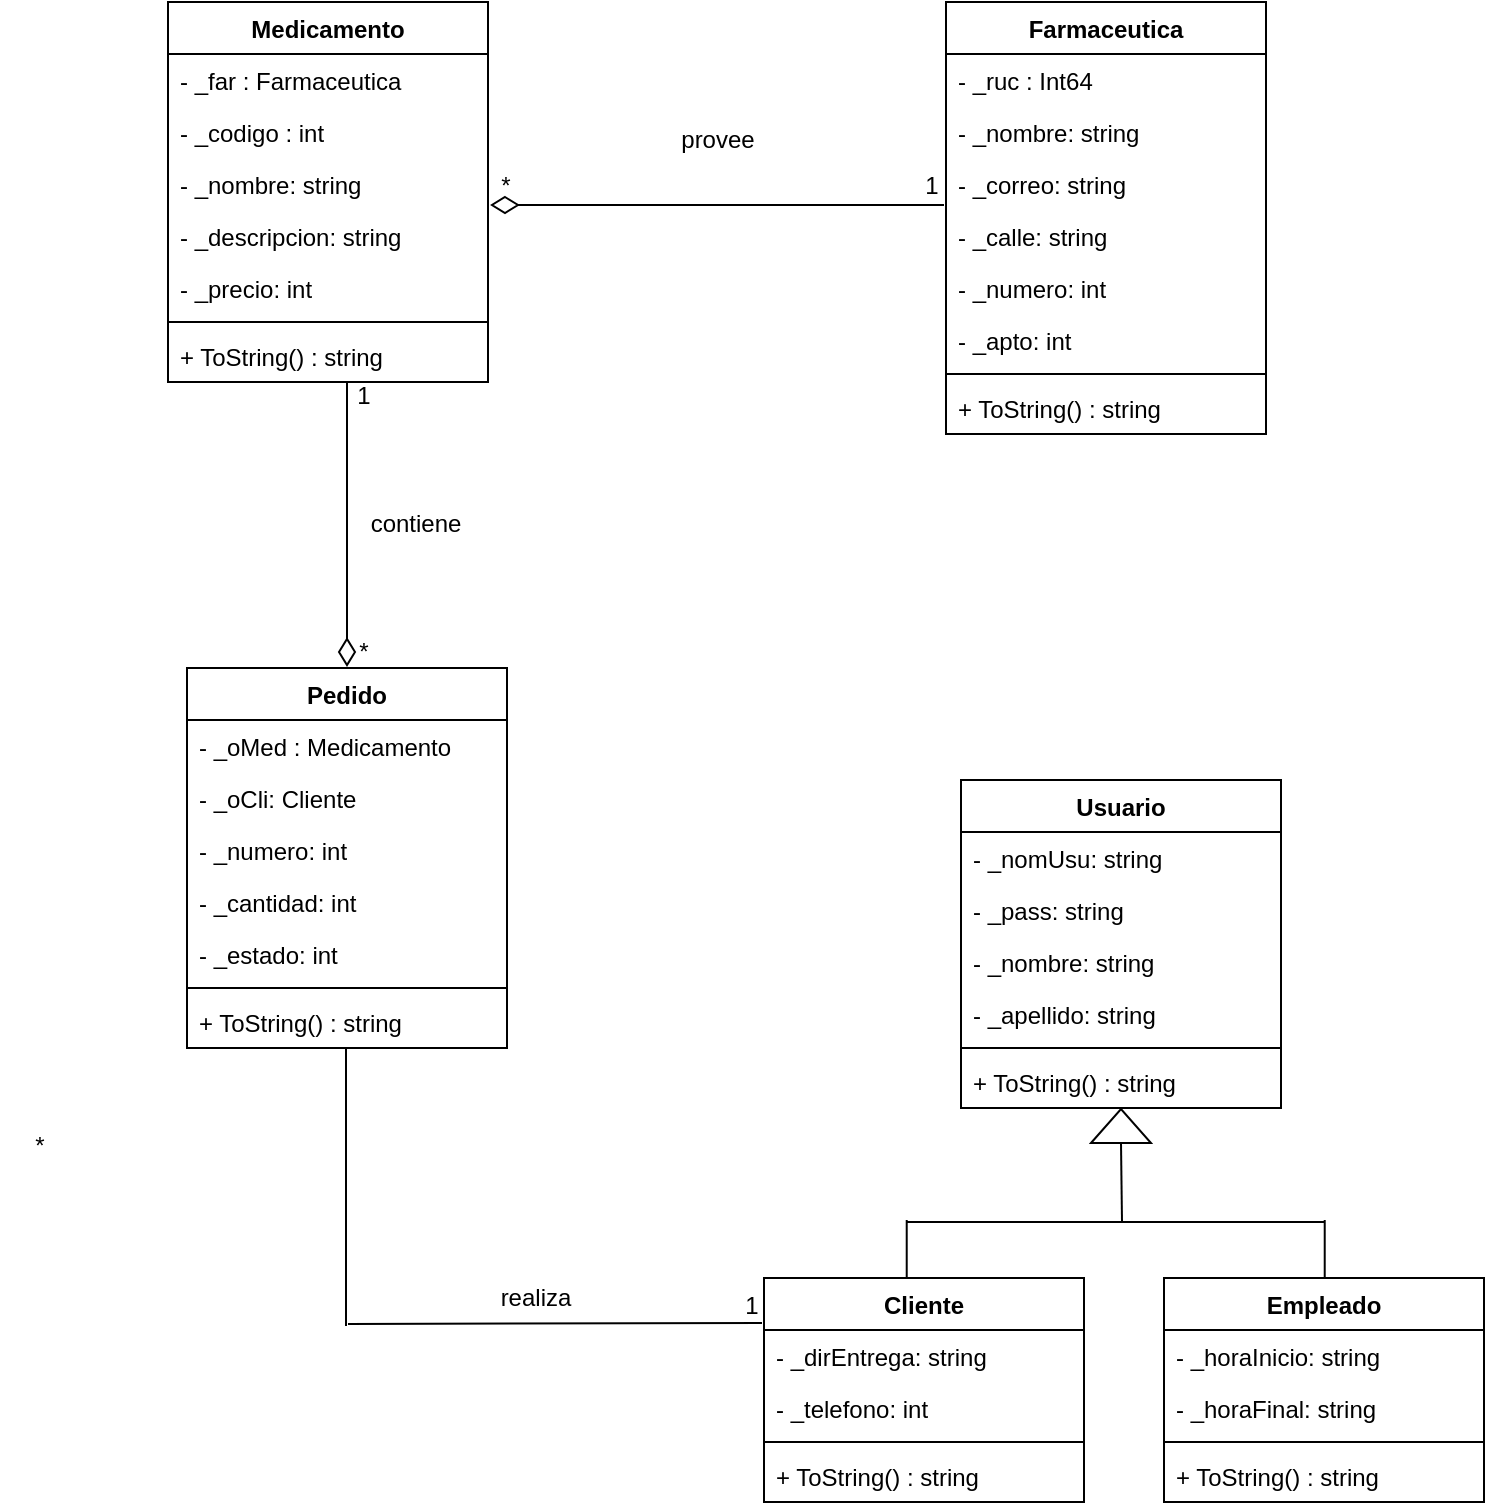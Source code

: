<mxfile version="13.3.9" type="device"><diagram id="gqibiDpZGKZRqZBC5mwG" name="Page-1"><mxGraphModel dx="981" dy="586" grid="0" gridSize="10" guides="1" tooltips="1" connect="1" arrows="1" fold="1" page="0" pageScale="1" pageWidth="827" pageHeight="1169" math="0" shadow="0"><root><mxCell id="0"/><mxCell id="1" parent="0"/><mxCell id="y4wVDLGvQ4hLtuZv36sM-8" value="" style="endArrow=none;html=1;strokeWidth=1;fontSize=12;entryX=0;entryY=0.5;entryDx=0;entryDy=0;" edge="1" parent="1" target="y4wVDLGvQ4hLtuZv36sM-12"><mxGeometry width="50" height="50" relative="1" as="geometry"><mxPoint x="576" y="627" as="sourcePoint"/><mxPoint x="576" y="594" as="targetPoint"/></mxGeometry></mxCell><mxCell id="y4wVDLGvQ4hLtuZv36sM-9" value="" style="endArrow=none;html=1;strokeWidth=1;fontSize=12;" edge="1" parent="1"><mxGeometry width="50" height="50" relative="1" as="geometry"><mxPoint x="677.36" y="655" as="sourcePoint"/><mxPoint x="677.36" y="626.0" as="targetPoint"/></mxGeometry></mxCell><mxCell id="y4wVDLGvQ4hLtuZv36sM-10" value="" style="endArrow=none;html=1;strokeWidth=1;fontSize=12;" edge="1" parent="1"><mxGeometry width="50" height="50" relative="1" as="geometry"><mxPoint x="468.36" y="655" as="sourcePoint"/><mxPoint x="468.36" y="626.0" as="targetPoint"/></mxGeometry></mxCell><mxCell id="y4wVDLGvQ4hLtuZv36sM-11" value="" style="endArrow=none;html=1;strokeWidth=1;fontSize=12;" edge="1" parent="1"><mxGeometry width="50" height="50" relative="1" as="geometry"><mxPoint x="468" y="627" as="sourcePoint"/><mxPoint x="677" y="627" as="targetPoint"/></mxGeometry></mxCell><mxCell id="y4wVDLGvQ4hLtuZv36sM-12" value="" style="triangle;whiteSpace=wrap;html=1;fontSize=12;align=center;rotation=-90;" vertex="1" parent="1"><mxGeometry x="567" y="564" width="17" height="30" as="geometry"/></mxCell><mxCell id="y4wVDLGvQ4hLtuZv36sM-13" value="" style="endArrow=none;html=1;strokeWidth=1;fontSize=12;entryX=0;entryY=0.5;entryDx=0;entryDy=0;exitX=1;exitY=0.5;exitDx=0;exitDy=0;" edge="1" parent="1" source="y4wVDLGvQ4hLtuZv36sM-21"><mxGeometry width="50" height="50" relative="1" as="geometry"><mxPoint x="263" y="119" as="sourcePoint"/><mxPoint x="487" y="118.5" as="targetPoint"/></mxGeometry></mxCell><mxCell id="y4wVDLGvQ4hLtuZv36sM-15" value="" style="endArrow=none;html=1;strokeWidth=1;fontSize=12;" edge="1" parent="1"><mxGeometry width="50" height="50" relative="1" as="geometry"><mxPoint x="188" y="540" as="sourcePoint"/><mxPoint x="188" y="679" as="targetPoint"/></mxGeometry></mxCell><mxCell id="y4wVDLGvQ4hLtuZv36sM-16" value="" style="endArrow=none;html=1;strokeWidth=1;fontSize=12;exitX=0;exitY=0.5;exitDx=0;exitDy=0;" edge="1" parent="1"><mxGeometry width="50" height="50" relative="1" as="geometry"><mxPoint x="396" y="677.5" as="sourcePoint"/><mxPoint x="189" y="678" as="targetPoint"/></mxGeometry></mxCell><mxCell id="y4wVDLGvQ4hLtuZv36sM-17" value="provee" style="text;html=1;strokeColor=none;fillColor=none;align=center;verticalAlign=middle;whiteSpace=wrap;rounded=0;fontSize=12;" vertex="1" parent="1"><mxGeometry x="354" y="76" width="40" height="20" as="geometry"/></mxCell><mxCell id="y4wVDLGvQ4hLtuZv36sM-19" value="contiene" style="text;html=1;strokeColor=none;fillColor=none;align=center;verticalAlign=middle;whiteSpace=wrap;rounded=0;fontSize=12;" vertex="1" parent="1"><mxGeometry x="203" y="268" width="40" height="20" as="geometry"/></mxCell><mxCell id="y4wVDLGvQ4hLtuZv36sM-20" value="realiza" style="text;html=1;strokeColor=none;fillColor=none;align=center;verticalAlign=middle;whiteSpace=wrap;rounded=0;fontSize=12;" vertex="1" parent="1"><mxGeometry x="263" y="655" width="40" height="20" as="geometry"/></mxCell><mxCell id="y4wVDLGvQ4hLtuZv36sM-21" value="" style="rhombus;whiteSpace=wrap;html=1;fontSize=12;align=center;" vertex="1" parent="1"><mxGeometry x="261" y="114.5" width="13" height="8" as="geometry"/></mxCell><mxCell id="y4wVDLGvQ4hLtuZv36sM-22" value="" style="endArrow=none;html=1;strokeWidth=1;fontSize=12;entryX=0;entryY=0.5;entryDx=0;entryDy=0;exitX=1;exitY=0.5;exitDx=0;exitDy=0;" edge="1" parent="1" target="y4wVDLGvQ4hLtuZv36sM-21"><mxGeometry width="50" height="50" relative="1" as="geometry"><mxPoint x="261" y="118.5" as="sourcePoint"/><mxPoint x="487" y="118.5" as="targetPoint"/></mxGeometry></mxCell><mxCell id="y4wVDLGvQ4hLtuZv36sM-23" value="*" style="text;html=1;strokeColor=none;fillColor=none;align=center;verticalAlign=middle;whiteSpace=wrap;rounded=0;fontSize=12;" vertex="1" parent="1"><mxGeometry x="247.5" y="99" width="40" height="20" as="geometry"/></mxCell><mxCell id="y4wVDLGvQ4hLtuZv36sM-24" value="1" style="text;html=1;strokeColor=none;fillColor=none;align=center;verticalAlign=middle;whiteSpace=wrap;rounded=0;fontSize=12;" vertex="1" parent="1"><mxGeometry x="461" y="99" width="40" height="20" as="geometry"/></mxCell><mxCell id="y4wVDLGvQ4hLtuZv36sM-26" value="" style="rhombus;whiteSpace=wrap;html=1;fontSize=12;align=center;rotation=-90;" vertex="1" parent="1"><mxGeometry x="182" y="338" width="13" height="8" as="geometry"/></mxCell><mxCell id="y4wVDLGvQ4hLtuZv36sM-28" value="" style="endArrow=none;html=1;strokeWidth=1;fontSize=12;exitX=0.5;exitY=1;exitDx=0;exitDy=0;entryX=1;entryY=0.5;entryDx=0;entryDy=0;" edge="1" parent="1" target="y4wVDLGvQ4hLtuZv36sM-26"><mxGeometry width="50" height="50" relative="1" as="geometry"><mxPoint x="188.5" y="207" as="sourcePoint"/><mxPoint x="188.5" y="349.0" as="targetPoint"/></mxGeometry></mxCell><mxCell id="y4wVDLGvQ4hLtuZv36sM-29" value="*" style="text;html=1;strokeColor=none;fillColor=none;align=center;verticalAlign=middle;whiteSpace=wrap;rounded=0;fontSize=12;" vertex="1" parent="1"><mxGeometry x="177" y="332" width="40" height="20" as="geometry"/></mxCell><mxCell id="y4wVDLGvQ4hLtuZv36sM-30" value="1" style="text;html=1;strokeColor=none;fillColor=none;align=center;verticalAlign=middle;whiteSpace=wrap;rounded=0;fontSize=12;" vertex="1" parent="1"><mxGeometry x="177" y="204" width="40" height="20" as="geometry"/></mxCell><mxCell id="y4wVDLGvQ4hLtuZv36sM-31" value="*" style="text;html=1;strokeColor=none;fillColor=none;align=center;verticalAlign=middle;whiteSpace=wrap;rounded=0;fontSize=12;" vertex="1" parent="1"><mxGeometry x="15" y="579" width="40" height="20" as="geometry"/></mxCell><mxCell id="y4wVDLGvQ4hLtuZv36sM-32" value="1" style="text;html=1;strokeColor=none;fillColor=none;align=center;verticalAlign=middle;whiteSpace=wrap;rounded=0;fontSize=12;" vertex="1" parent="1"><mxGeometry x="371" y="659" width="40" height="20" as="geometry"/></mxCell><mxCell id="y4wVDLGvQ4hLtuZv36sM-33" value="Medicamento" style="swimlane;fontStyle=1;align=center;verticalAlign=top;childLayout=stackLayout;horizontal=1;startSize=26;horizontalStack=0;resizeParent=1;resizeParentMax=0;resizeLast=0;collapsible=1;marginBottom=0;fontSize=12;" vertex="1" parent="1"><mxGeometry x="99" y="17" width="160" height="190" as="geometry"/></mxCell><mxCell id="y4wVDLGvQ4hLtuZv36sM-34" value="- _far : Farmaceutica" style="text;strokeColor=none;fillColor=none;align=left;verticalAlign=top;spacingLeft=4;spacingRight=4;overflow=hidden;rotatable=0;points=[[0,0.5],[1,0.5]];portConstraint=eastwest;" vertex="1" parent="y4wVDLGvQ4hLtuZv36sM-33"><mxGeometry y="26" width="160" height="26" as="geometry"/></mxCell><mxCell id="y4wVDLGvQ4hLtuZv36sM-37" value="- _codigo : int" style="text;strokeColor=none;fillColor=none;align=left;verticalAlign=top;spacingLeft=4;spacingRight=4;overflow=hidden;rotatable=0;points=[[0,0.5],[1,0.5]];portConstraint=eastwest;" vertex="1" parent="y4wVDLGvQ4hLtuZv36sM-33"><mxGeometry y="52" width="160" height="26" as="geometry"/></mxCell><mxCell id="y4wVDLGvQ4hLtuZv36sM-38" value="- _nombre: string" style="text;strokeColor=none;fillColor=none;align=left;verticalAlign=top;spacingLeft=4;spacingRight=4;overflow=hidden;rotatable=0;points=[[0,0.5],[1,0.5]];portConstraint=eastwest;" vertex="1" parent="y4wVDLGvQ4hLtuZv36sM-33"><mxGeometry y="78" width="160" height="26" as="geometry"/></mxCell><mxCell id="y4wVDLGvQ4hLtuZv36sM-39" value="- _descripcion: string" style="text;strokeColor=none;fillColor=none;align=left;verticalAlign=top;spacingLeft=4;spacingRight=4;overflow=hidden;rotatable=0;points=[[0,0.5],[1,0.5]];portConstraint=eastwest;" vertex="1" parent="y4wVDLGvQ4hLtuZv36sM-33"><mxGeometry y="104" width="160" height="26" as="geometry"/></mxCell><mxCell id="y4wVDLGvQ4hLtuZv36sM-40" value="- _precio: int" style="text;strokeColor=none;fillColor=none;align=left;verticalAlign=top;spacingLeft=4;spacingRight=4;overflow=hidden;rotatable=0;points=[[0,0.5],[1,0.5]];portConstraint=eastwest;" vertex="1" parent="y4wVDLGvQ4hLtuZv36sM-33"><mxGeometry y="130" width="160" height="26" as="geometry"/></mxCell><mxCell id="y4wVDLGvQ4hLtuZv36sM-35" value="" style="line;strokeWidth=1;fillColor=none;align=left;verticalAlign=middle;spacingTop=-1;spacingLeft=3;spacingRight=3;rotatable=0;labelPosition=right;points=[];portConstraint=eastwest;" vertex="1" parent="y4wVDLGvQ4hLtuZv36sM-33"><mxGeometry y="156" width="160" height="8" as="geometry"/></mxCell><mxCell id="y4wVDLGvQ4hLtuZv36sM-36" value="+ ToString() : string" style="text;strokeColor=none;fillColor=none;align=left;verticalAlign=top;spacingLeft=4;spacingRight=4;overflow=hidden;rotatable=0;points=[[0,0.5],[1,0.5]];portConstraint=eastwest;" vertex="1" parent="y4wVDLGvQ4hLtuZv36sM-33"><mxGeometry y="164" width="160" height="26" as="geometry"/></mxCell><mxCell id="y4wVDLGvQ4hLtuZv36sM-41" value="Farmaceutica" style="swimlane;fontStyle=1;align=center;verticalAlign=top;childLayout=stackLayout;horizontal=1;startSize=26;horizontalStack=0;resizeParent=1;resizeParentMax=0;resizeLast=0;collapsible=1;marginBottom=0;fontSize=12;" vertex="1" parent="1"><mxGeometry x="488" y="17" width="160" height="216" as="geometry"/></mxCell><mxCell id="y4wVDLGvQ4hLtuZv36sM-42" value="- _ruc : Int64" style="text;strokeColor=none;fillColor=none;align=left;verticalAlign=top;spacingLeft=4;spacingRight=4;overflow=hidden;rotatable=0;points=[[0,0.5],[1,0.5]];portConstraint=eastwest;" vertex="1" parent="y4wVDLGvQ4hLtuZv36sM-41"><mxGeometry y="26" width="160" height="26" as="geometry"/></mxCell><mxCell id="y4wVDLGvQ4hLtuZv36sM-43" value="- _nombre: string" style="text;strokeColor=none;fillColor=none;align=left;verticalAlign=top;spacingLeft=4;spacingRight=4;overflow=hidden;rotatable=0;points=[[0,0.5],[1,0.5]];portConstraint=eastwest;" vertex="1" parent="y4wVDLGvQ4hLtuZv36sM-41"><mxGeometry y="52" width="160" height="26" as="geometry"/></mxCell><mxCell id="y4wVDLGvQ4hLtuZv36sM-44" value="- _correo: string" style="text;strokeColor=none;fillColor=none;align=left;verticalAlign=top;spacingLeft=4;spacingRight=4;overflow=hidden;rotatable=0;points=[[0,0.5],[1,0.5]];portConstraint=eastwest;" vertex="1" parent="y4wVDLGvQ4hLtuZv36sM-41"><mxGeometry y="78" width="160" height="26" as="geometry"/></mxCell><mxCell id="y4wVDLGvQ4hLtuZv36sM-45" value="- _calle: string" style="text;strokeColor=none;fillColor=none;align=left;verticalAlign=top;spacingLeft=4;spacingRight=4;overflow=hidden;rotatable=0;points=[[0,0.5],[1,0.5]];portConstraint=eastwest;" vertex="1" parent="y4wVDLGvQ4hLtuZv36sM-41"><mxGeometry y="104" width="160" height="26" as="geometry"/></mxCell><mxCell id="y4wVDLGvQ4hLtuZv36sM-46" value="- _numero: int" style="text;strokeColor=none;fillColor=none;align=left;verticalAlign=top;spacingLeft=4;spacingRight=4;overflow=hidden;rotatable=0;points=[[0,0.5],[1,0.5]];portConstraint=eastwest;" vertex="1" parent="y4wVDLGvQ4hLtuZv36sM-41"><mxGeometry y="130" width="160" height="26" as="geometry"/></mxCell><mxCell id="y4wVDLGvQ4hLtuZv36sM-49" value="- _apto: int" style="text;strokeColor=none;fillColor=none;align=left;verticalAlign=top;spacingLeft=4;spacingRight=4;overflow=hidden;rotatable=0;points=[[0,0.5],[1,0.5]];portConstraint=eastwest;" vertex="1" parent="y4wVDLGvQ4hLtuZv36sM-41"><mxGeometry y="156" width="160" height="26" as="geometry"/></mxCell><mxCell id="y4wVDLGvQ4hLtuZv36sM-47" value="" style="line;strokeWidth=1;fillColor=none;align=left;verticalAlign=middle;spacingTop=-1;spacingLeft=3;spacingRight=3;rotatable=0;labelPosition=right;points=[];portConstraint=eastwest;" vertex="1" parent="y4wVDLGvQ4hLtuZv36sM-41"><mxGeometry y="182" width="160" height="8" as="geometry"/></mxCell><mxCell id="y4wVDLGvQ4hLtuZv36sM-48" value="+ ToString() : string" style="text;strokeColor=none;fillColor=none;align=left;verticalAlign=top;spacingLeft=4;spacingRight=4;overflow=hidden;rotatable=0;points=[[0,0.5],[1,0.5]];portConstraint=eastwest;" vertex="1" parent="y4wVDLGvQ4hLtuZv36sM-41"><mxGeometry y="190" width="160" height="26" as="geometry"/></mxCell><mxCell id="y4wVDLGvQ4hLtuZv36sM-50" value="Pedido" style="swimlane;fontStyle=1;align=center;verticalAlign=top;childLayout=stackLayout;horizontal=1;startSize=26;horizontalStack=0;resizeParent=1;resizeParentMax=0;resizeLast=0;collapsible=1;marginBottom=0;fontSize=12;" vertex="1" parent="1"><mxGeometry x="108.5" y="350" width="160" height="190" as="geometry"/></mxCell><mxCell id="y4wVDLGvQ4hLtuZv36sM-51" value="- _oMed : Medicamento" style="text;strokeColor=none;fillColor=none;align=left;verticalAlign=top;spacingLeft=4;spacingRight=4;overflow=hidden;rotatable=0;points=[[0,0.5],[1,0.5]];portConstraint=eastwest;" vertex="1" parent="y4wVDLGvQ4hLtuZv36sM-50"><mxGeometry y="26" width="160" height="26" as="geometry"/></mxCell><mxCell id="y4wVDLGvQ4hLtuZv36sM-52" value="- _oCli: Cliente" style="text;strokeColor=none;fillColor=none;align=left;verticalAlign=top;spacingLeft=4;spacingRight=4;overflow=hidden;rotatable=0;points=[[0,0.5],[1,0.5]];portConstraint=eastwest;" vertex="1" parent="y4wVDLGvQ4hLtuZv36sM-50"><mxGeometry y="52" width="160" height="26" as="geometry"/></mxCell><mxCell id="y4wVDLGvQ4hLtuZv36sM-53" value="- _numero: int" style="text;strokeColor=none;fillColor=none;align=left;verticalAlign=top;spacingLeft=4;spacingRight=4;overflow=hidden;rotatable=0;points=[[0,0.5],[1,0.5]];portConstraint=eastwest;" vertex="1" parent="y4wVDLGvQ4hLtuZv36sM-50"><mxGeometry y="78" width="160" height="26" as="geometry"/></mxCell><mxCell id="y4wVDLGvQ4hLtuZv36sM-54" value="- _cantidad: int" style="text;strokeColor=none;fillColor=none;align=left;verticalAlign=top;spacingLeft=4;spacingRight=4;overflow=hidden;rotatable=0;points=[[0,0.5],[1,0.5]];portConstraint=eastwest;" vertex="1" parent="y4wVDLGvQ4hLtuZv36sM-50"><mxGeometry y="104" width="160" height="26" as="geometry"/></mxCell><mxCell id="y4wVDLGvQ4hLtuZv36sM-55" value="- _estado: int" style="text;strokeColor=none;fillColor=none;align=left;verticalAlign=top;spacingLeft=4;spacingRight=4;overflow=hidden;rotatable=0;points=[[0,0.5],[1,0.5]];portConstraint=eastwest;" vertex="1" parent="y4wVDLGvQ4hLtuZv36sM-50"><mxGeometry y="130" width="160" height="26" as="geometry"/></mxCell><mxCell id="y4wVDLGvQ4hLtuZv36sM-56" value="" style="line;strokeWidth=1;fillColor=none;align=left;verticalAlign=middle;spacingTop=-1;spacingLeft=3;spacingRight=3;rotatable=0;labelPosition=right;points=[];portConstraint=eastwest;" vertex="1" parent="y4wVDLGvQ4hLtuZv36sM-50"><mxGeometry y="156" width="160" height="8" as="geometry"/></mxCell><mxCell id="y4wVDLGvQ4hLtuZv36sM-57" value="+ ToString() : string" style="text;strokeColor=none;fillColor=none;align=left;verticalAlign=top;spacingLeft=4;spacingRight=4;overflow=hidden;rotatable=0;points=[[0,0.5],[1,0.5]];portConstraint=eastwest;" vertex="1" parent="y4wVDLGvQ4hLtuZv36sM-50"><mxGeometry y="164" width="160" height="26" as="geometry"/></mxCell><mxCell id="y4wVDLGvQ4hLtuZv36sM-58" value="Usuario" style="swimlane;fontStyle=1;align=center;verticalAlign=top;childLayout=stackLayout;horizontal=1;startSize=26;horizontalStack=0;resizeParent=1;resizeParentMax=0;resizeLast=0;collapsible=1;marginBottom=0;fontSize=12;" vertex="1" parent="1"><mxGeometry x="495.5" y="406" width="160" height="164" as="geometry"/></mxCell><mxCell id="y4wVDLGvQ4hLtuZv36sM-59" value="- _nomUsu: string" style="text;strokeColor=none;fillColor=none;align=left;verticalAlign=top;spacingLeft=4;spacingRight=4;overflow=hidden;rotatable=0;points=[[0,0.5],[1,0.5]];portConstraint=eastwest;" vertex="1" parent="y4wVDLGvQ4hLtuZv36sM-58"><mxGeometry y="26" width="160" height="26" as="geometry"/></mxCell><mxCell id="y4wVDLGvQ4hLtuZv36sM-60" value="- _pass: string" style="text;strokeColor=none;fillColor=none;align=left;verticalAlign=top;spacingLeft=4;spacingRight=4;overflow=hidden;rotatable=0;points=[[0,0.5],[1,0.5]];portConstraint=eastwest;" vertex="1" parent="y4wVDLGvQ4hLtuZv36sM-58"><mxGeometry y="52" width="160" height="26" as="geometry"/></mxCell><mxCell id="y4wVDLGvQ4hLtuZv36sM-61" value="- _nombre: string" style="text;strokeColor=none;fillColor=none;align=left;verticalAlign=top;spacingLeft=4;spacingRight=4;overflow=hidden;rotatable=0;points=[[0,0.5],[1,0.5]];portConstraint=eastwest;" vertex="1" parent="y4wVDLGvQ4hLtuZv36sM-58"><mxGeometry y="78" width="160" height="26" as="geometry"/></mxCell><mxCell id="y4wVDLGvQ4hLtuZv36sM-62" value="- _apellido: string" style="text;strokeColor=none;fillColor=none;align=left;verticalAlign=top;spacingLeft=4;spacingRight=4;overflow=hidden;rotatable=0;points=[[0,0.5],[1,0.5]];portConstraint=eastwest;" vertex="1" parent="y4wVDLGvQ4hLtuZv36sM-58"><mxGeometry y="104" width="160" height="26" as="geometry"/></mxCell><mxCell id="y4wVDLGvQ4hLtuZv36sM-64" value="" style="line;strokeWidth=1;fillColor=none;align=left;verticalAlign=middle;spacingTop=-1;spacingLeft=3;spacingRight=3;rotatable=0;labelPosition=right;points=[];portConstraint=eastwest;" vertex="1" parent="y4wVDLGvQ4hLtuZv36sM-58"><mxGeometry y="130" width="160" height="8" as="geometry"/></mxCell><mxCell id="y4wVDLGvQ4hLtuZv36sM-65" value="+ ToString() : string" style="text;strokeColor=none;fillColor=none;align=left;verticalAlign=top;spacingLeft=4;spacingRight=4;overflow=hidden;rotatable=0;points=[[0,0.5],[1,0.5]];portConstraint=eastwest;" vertex="1" parent="y4wVDLGvQ4hLtuZv36sM-58"><mxGeometry y="138" width="160" height="26" as="geometry"/></mxCell><mxCell id="y4wVDLGvQ4hLtuZv36sM-66" value="Cliente" style="swimlane;fontStyle=1;align=center;verticalAlign=top;childLayout=stackLayout;horizontal=1;startSize=26;horizontalStack=0;resizeParent=1;resizeParentMax=0;resizeLast=0;collapsible=1;marginBottom=0;fontSize=12;" vertex="1" parent="1"><mxGeometry x="397" y="655" width="160" height="112" as="geometry"/></mxCell><mxCell id="y4wVDLGvQ4hLtuZv36sM-67" value="- _dirEntrega: string" style="text;strokeColor=none;fillColor=none;align=left;verticalAlign=top;spacingLeft=4;spacingRight=4;overflow=hidden;rotatable=0;points=[[0,0.5],[1,0.5]];portConstraint=eastwest;" vertex="1" parent="y4wVDLGvQ4hLtuZv36sM-66"><mxGeometry y="26" width="160" height="26" as="geometry"/></mxCell><mxCell id="y4wVDLGvQ4hLtuZv36sM-68" value="- _telefono: int" style="text;strokeColor=none;fillColor=none;align=left;verticalAlign=top;spacingLeft=4;spacingRight=4;overflow=hidden;rotatable=0;points=[[0,0.5],[1,0.5]];portConstraint=eastwest;" vertex="1" parent="y4wVDLGvQ4hLtuZv36sM-66"><mxGeometry y="52" width="160" height="26" as="geometry"/></mxCell><mxCell id="y4wVDLGvQ4hLtuZv36sM-71" value="" style="line;strokeWidth=1;fillColor=none;align=left;verticalAlign=middle;spacingTop=-1;spacingLeft=3;spacingRight=3;rotatable=0;labelPosition=right;points=[];portConstraint=eastwest;" vertex="1" parent="y4wVDLGvQ4hLtuZv36sM-66"><mxGeometry y="78" width="160" height="8" as="geometry"/></mxCell><mxCell id="y4wVDLGvQ4hLtuZv36sM-72" value="+ ToString() : string" style="text;strokeColor=none;fillColor=none;align=left;verticalAlign=top;spacingLeft=4;spacingRight=4;overflow=hidden;rotatable=0;points=[[0,0.5],[1,0.5]];portConstraint=eastwest;" vertex="1" parent="y4wVDLGvQ4hLtuZv36sM-66"><mxGeometry y="86" width="160" height="26" as="geometry"/></mxCell><mxCell id="y4wVDLGvQ4hLtuZv36sM-73" value="Empleado" style="swimlane;fontStyle=1;align=center;verticalAlign=top;childLayout=stackLayout;horizontal=1;startSize=26;horizontalStack=0;resizeParent=1;resizeParentMax=0;resizeLast=0;collapsible=1;marginBottom=0;fontSize=12;" vertex="1" parent="1"><mxGeometry x="597" y="655" width="160" height="112" as="geometry"/></mxCell><mxCell id="y4wVDLGvQ4hLtuZv36sM-74" value="- _horaInicio: string" style="text;strokeColor=none;fillColor=none;align=left;verticalAlign=top;spacingLeft=4;spacingRight=4;overflow=hidden;rotatable=0;points=[[0,0.5],[1,0.5]];portConstraint=eastwest;" vertex="1" parent="y4wVDLGvQ4hLtuZv36sM-73"><mxGeometry y="26" width="160" height="26" as="geometry"/></mxCell><mxCell id="y4wVDLGvQ4hLtuZv36sM-75" value="- _horaFinal: string" style="text;strokeColor=none;fillColor=none;align=left;verticalAlign=top;spacingLeft=4;spacingRight=4;overflow=hidden;rotatable=0;points=[[0,0.5],[1,0.5]];portConstraint=eastwest;" vertex="1" parent="y4wVDLGvQ4hLtuZv36sM-73"><mxGeometry y="52" width="160" height="26" as="geometry"/></mxCell><mxCell id="y4wVDLGvQ4hLtuZv36sM-76" value="" style="line;strokeWidth=1;fillColor=none;align=left;verticalAlign=middle;spacingTop=-1;spacingLeft=3;spacingRight=3;rotatable=0;labelPosition=right;points=[];portConstraint=eastwest;" vertex="1" parent="y4wVDLGvQ4hLtuZv36sM-73"><mxGeometry y="78" width="160" height="8" as="geometry"/></mxCell><mxCell id="y4wVDLGvQ4hLtuZv36sM-77" value="+ ToString() : string" style="text;strokeColor=none;fillColor=none;align=left;verticalAlign=top;spacingLeft=4;spacingRight=4;overflow=hidden;rotatable=0;points=[[0,0.5],[1,0.5]];portConstraint=eastwest;" vertex="1" parent="y4wVDLGvQ4hLtuZv36sM-73"><mxGeometry y="86" width="160" height="26" as="geometry"/></mxCell></root></mxGraphModel></diagram></mxfile>
